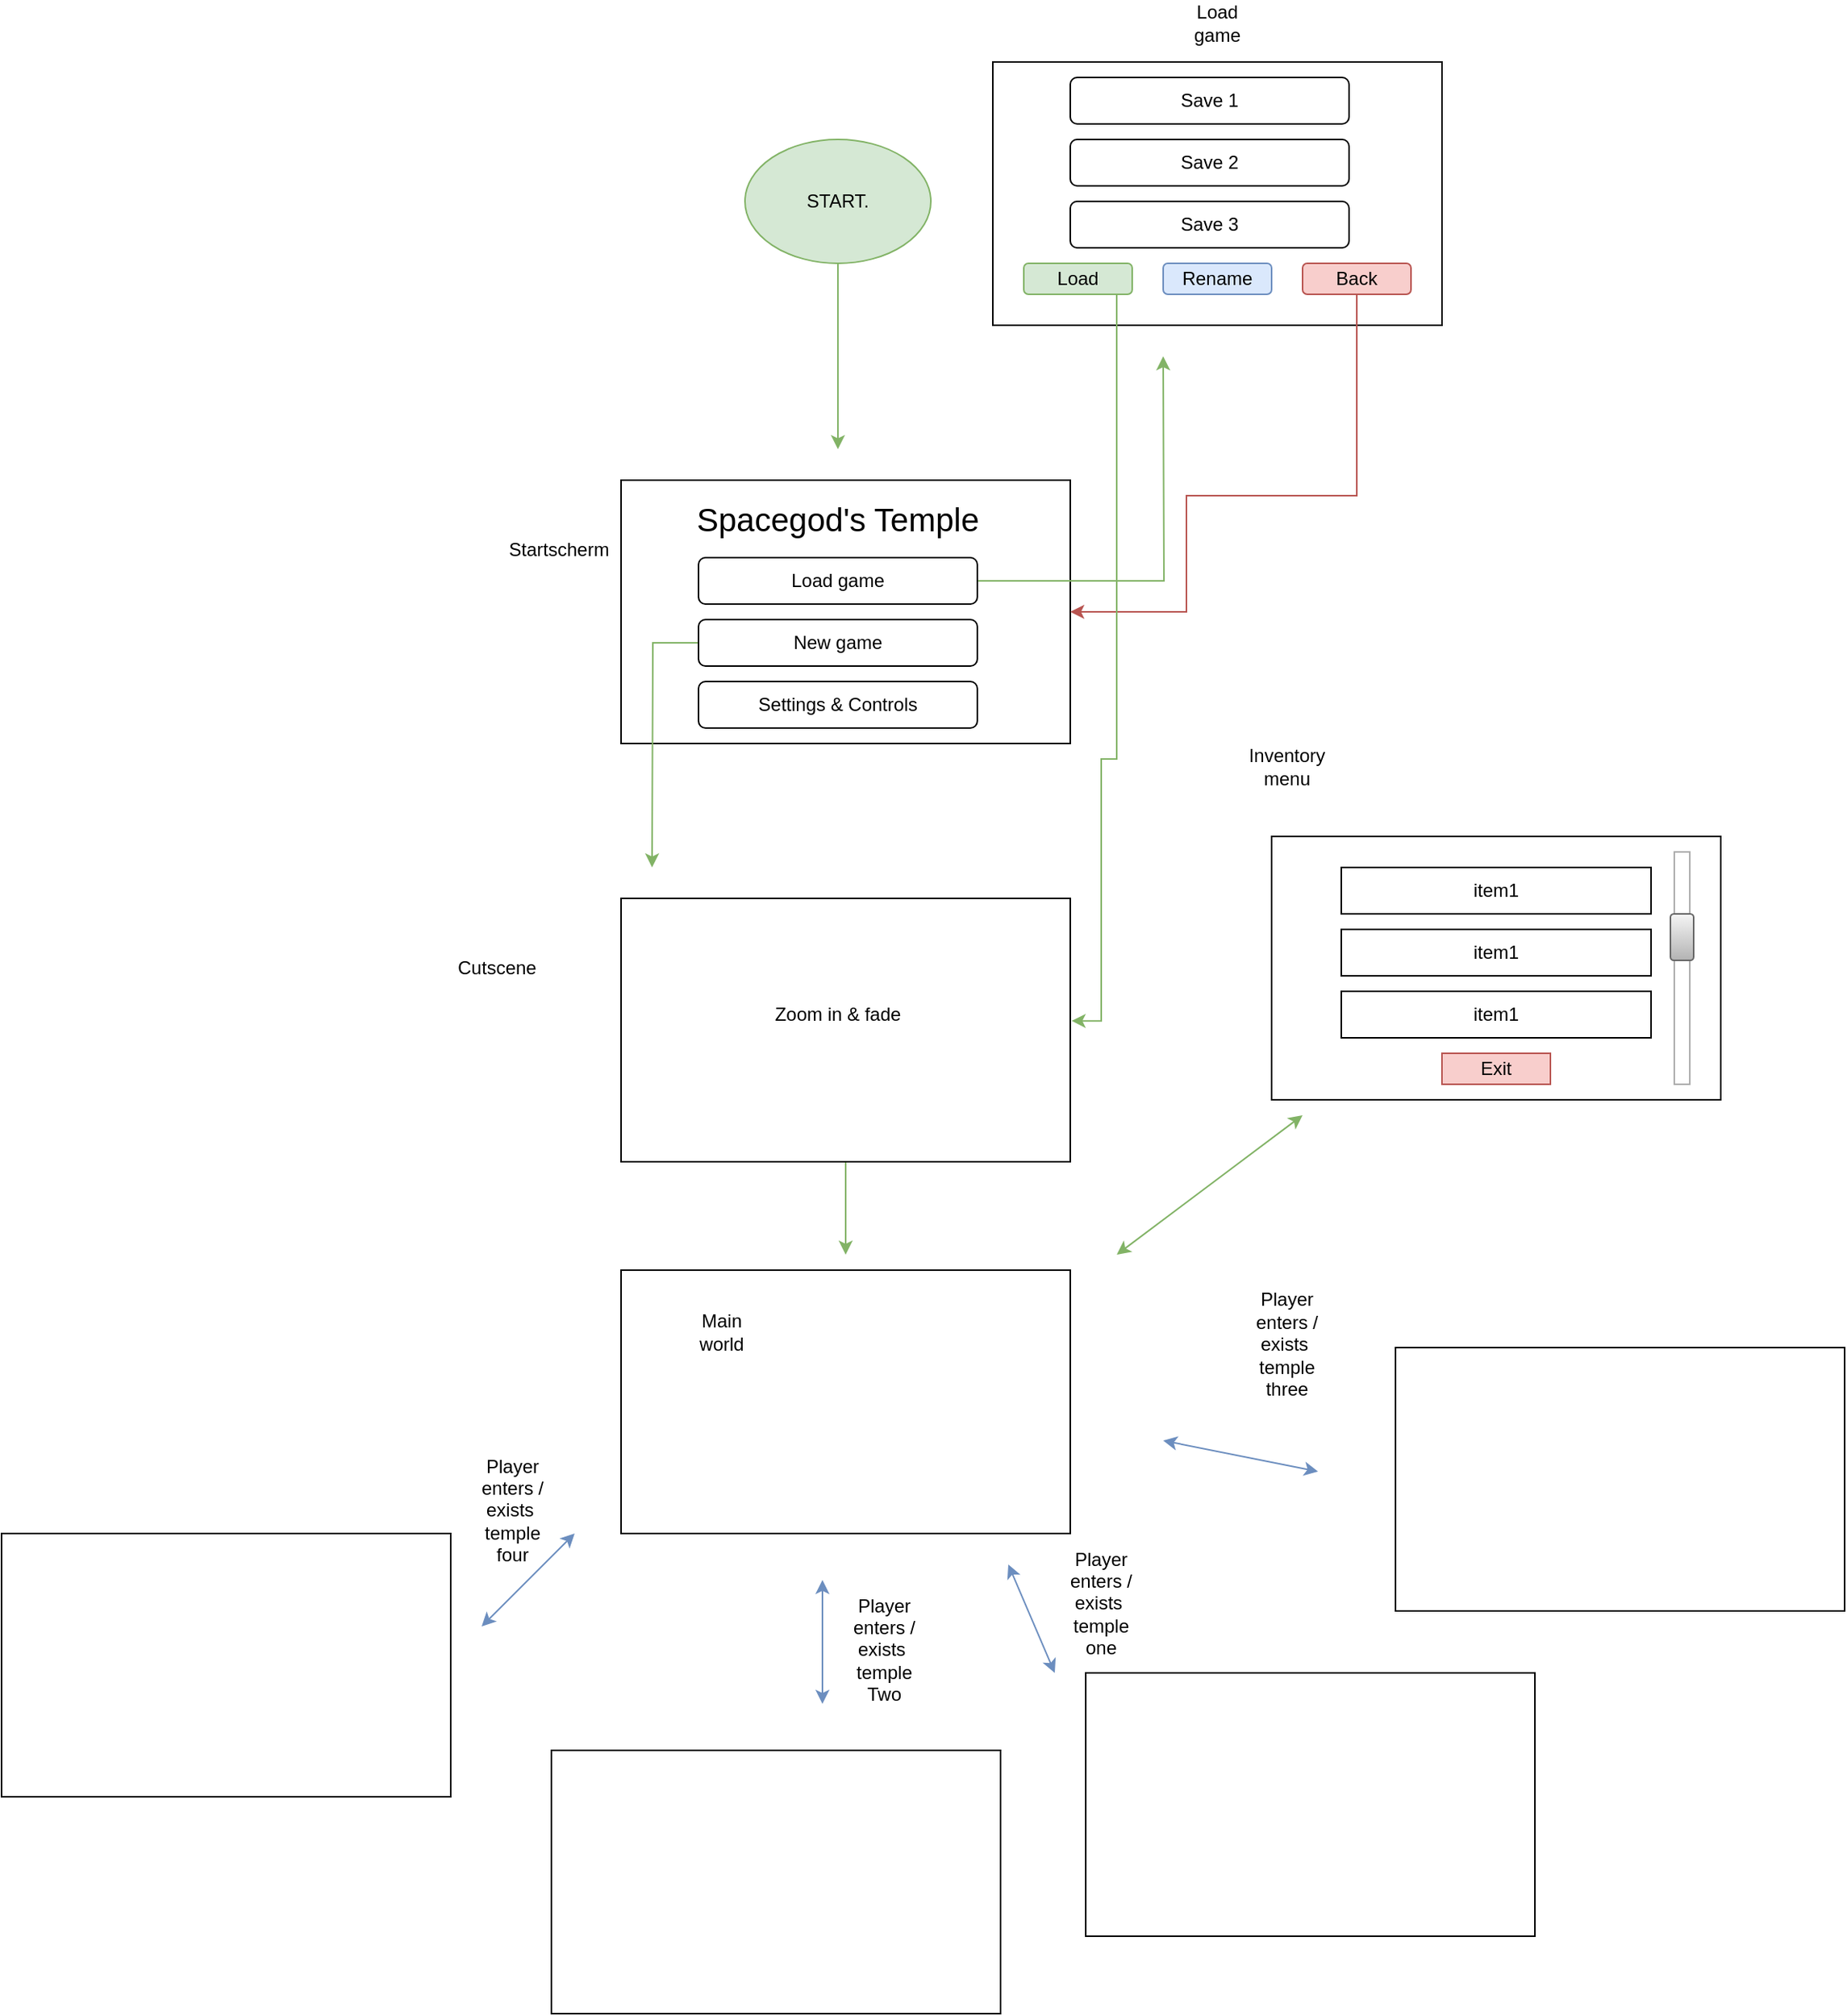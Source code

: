 <mxfile version="23.1.6" type="device">
  <diagram name="Pagina-1" id="wNKCJc2ML13nljG5a95H">
    <mxGraphModel dx="2876" dy="2338" grid="1" gridSize="10" guides="1" tooltips="1" connect="1" arrows="1" fold="1" page="1" pageScale="1" pageWidth="827" pageHeight="1169" math="0" shadow="0">
      <root>
        <mxCell id="0" />
        <mxCell id="1" parent="0" />
        <mxCell id="vGmPtLtx-GYa7RqPM0eq-1" value="" style="rounded=0;whiteSpace=wrap;html=1;" vertex="1" parent="1">
          <mxGeometry x="180" y="20" width="290" height="170" as="geometry" />
        </mxCell>
        <mxCell id="vGmPtLtx-GYa7RqPM0eq-4" style="edgeStyle=orthogonalEdgeStyle;rounded=0;orthogonalLoop=1;jettySize=auto;html=1;fillColor=#d5e8d4;strokeColor=#82b366;" edge="1" parent="1" source="vGmPtLtx-GYa7RqPM0eq-3">
          <mxGeometry relative="1" as="geometry">
            <mxPoint x="320" as="targetPoint" />
          </mxGeometry>
        </mxCell>
        <mxCell id="vGmPtLtx-GYa7RqPM0eq-3" value="START." style="ellipse;whiteSpace=wrap;html=1;fillColor=#d5e8d4;strokeColor=#82b366;" vertex="1" parent="1">
          <mxGeometry x="260" y="-200" width="120" height="80" as="geometry" />
        </mxCell>
        <mxCell id="vGmPtLtx-GYa7RqPM0eq-9" style="edgeStyle=orthogonalEdgeStyle;rounded=0;orthogonalLoop=1;jettySize=auto;html=1;fillColor=#d5e8d4;strokeColor=#82b366;" edge="1" parent="1" source="vGmPtLtx-GYa7RqPM0eq-6">
          <mxGeometry relative="1" as="geometry">
            <mxPoint x="530" y="-60" as="targetPoint" />
          </mxGeometry>
        </mxCell>
        <mxCell id="vGmPtLtx-GYa7RqPM0eq-6" value="Load game" style="rounded=1;whiteSpace=wrap;html=1;" vertex="1" parent="1">
          <mxGeometry x="230" y="70" width="180" height="30" as="geometry" />
        </mxCell>
        <mxCell id="vGmPtLtx-GYa7RqPM0eq-7" value="Settings &amp;amp; Controls" style="rounded=1;whiteSpace=wrap;html=1;" vertex="1" parent="1">
          <mxGeometry x="230" y="150" width="180" height="30" as="geometry" />
        </mxCell>
        <mxCell id="vGmPtLtx-GYa7RqPM0eq-35" style="edgeStyle=orthogonalEdgeStyle;rounded=0;orthogonalLoop=1;jettySize=auto;html=1;fillColor=#d5e8d4;strokeColor=#82b366;" edge="1" parent="1" source="vGmPtLtx-GYa7RqPM0eq-8">
          <mxGeometry relative="1" as="geometry">
            <mxPoint x="200" y="270" as="targetPoint" />
          </mxGeometry>
        </mxCell>
        <mxCell id="vGmPtLtx-GYa7RqPM0eq-8" value="New game" style="rounded=1;whiteSpace=wrap;html=1;" vertex="1" parent="1">
          <mxGeometry x="230" y="110" width="180" height="30" as="geometry" />
        </mxCell>
        <mxCell id="vGmPtLtx-GYa7RqPM0eq-10" value="" style="rounded=0;whiteSpace=wrap;html=1;" vertex="1" parent="1">
          <mxGeometry x="420" y="-250" width="290" height="170" as="geometry" />
        </mxCell>
        <mxCell id="vGmPtLtx-GYa7RqPM0eq-11" value="&lt;font style=&quot;font-size: 21px;&quot;&gt;Spacegod&#39;s Temple&lt;/font&gt;" style="text;html=1;align=center;verticalAlign=middle;whiteSpace=wrap;rounded=0;" vertex="1" parent="1">
          <mxGeometry x="215" y="20" width="210" height="50" as="geometry" />
        </mxCell>
        <mxCell id="vGmPtLtx-GYa7RqPM0eq-12" value="Save 1" style="rounded=1;whiteSpace=wrap;html=1;" vertex="1" parent="1">
          <mxGeometry x="470" y="-240" width="180" height="30" as="geometry" />
        </mxCell>
        <mxCell id="vGmPtLtx-GYa7RqPM0eq-13" value="Save 2" style="rounded=1;whiteSpace=wrap;html=1;" vertex="1" parent="1">
          <mxGeometry x="470" y="-200" width="180" height="30" as="geometry" />
        </mxCell>
        <mxCell id="vGmPtLtx-GYa7RqPM0eq-14" value="Save 3" style="rounded=1;whiteSpace=wrap;html=1;" vertex="1" parent="1">
          <mxGeometry x="470" y="-160" width="180" height="30" as="geometry" />
        </mxCell>
        <mxCell id="vGmPtLtx-GYa7RqPM0eq-16" value="Load" style="rounded=1;whiteSpace=wrap;html=1;fillColor=#d5e8d4;strokeColor=#82b366;" vertex="1" parent="1">
          <mxGeometry x="440" y="-120" width="70" height="20" as="geometry" />
        </mxCell>
        <mxCell id="vGmPtLtx-GYa7RqPM0eq-18" value="Load game" style="text;html=1;align=center;verticalAlign=middle;whiteSpace=wrap;rounded=0;" vertex="1" parent="1">
          <mxGeometry x="535" y="-290" width="60" height="30" as="geometry" />
        </mxCell>
        <mxCell id="vGmPtLtx-GYa7RqPM0eq-19" value="Startscherm" style="text;html=1;align=center;verticalAlign=middle;whiteSpace=wrap;rounded=0;" vertex="1" parent="1">
          <mxGeometry x="110" y="50" width="60" height="30" as="geometry" />
        </mxCell>
        <mxCell id="vGmPtLtx-GYa7RqPM0eq-20" value="Rename" style="rounded=1;whiteSpace=wrap;html=1;fillColor=#dae8fc;strokeColor=#6c8ebf;" vertex="1" parent="1">
          <mxGeometry x="530" y="-120" width="70" height="20" as="geometry" />
        </mxCell>
        <mxCell id="vGmPtLtx-GYa7RqPM0eq-25" style="edgeStyle=orthogonalEdgeStyle;rounded=0;orthogonalLoop=1;jettySize=auto;html=1;entryX=1;entryY=0.5;entryDx=0;entryDy=0;fillColor=#f8cecc;strokeColor=#b85450;" edge="1" parent="1" source="vGmPtLtx-GYa7RqPM0eq-21" target="vGmPtLtx-GYa7RqPM0eq-1">
          <mxGeometry relative="1" as="geometry">
            <Array as="points">
              <mxPoint x="655" y="30" />
              <mxPoint x="545" y="30" />
              <mxPoint x="545" y="105" />
            </Array>
          </mxGeometry>
        </mxCell>
        <mxCell id="vGmPtLtx-GYa7RqPM0eq-21" value="Back" style="rounded=1;whiteSpace=wrap;html=1;fillColor=#f8cecc;strokeColor=#b85450;" vertex="1" parent="1">
          <mxGeometry x="620" y="-120" width="70" height="20" as="geometry" />
        </mxCell>
        <mxCell id="vGmPtLtx-GYa7RqPM0eq-38" style="edgeStyle=orthogonalEdgeStyle;rounded=0;orthogonalLoop=1;jettySize=auto;html=1;fillColor=#d5e8d4;strokeColor=#82b366;" edge="1" parent="1" source="vGmPtLtx-GYa7RqPM0eq-27">
          <mxGeometry relative="1" as="geometry">
            <mxPoint x="325" y="520" as="targetPoint" />
          </mxGeometry>
        </mxCell>
        <mxCell id="vGmPtLtx-GYa7RqPM0eq-27" value="" style="rounded=0;whiteSpace=wrap;html=1;" vertex="1" parent="1">
          <mxGeometry x="180" y="290" width="290" height="170" as="geometry" />
        </mxCell>
        <mxCell id="vGmPtLtx-GYa7RqPM0eq-28" value="Cutscene" style="text;html=1;align=center;verticalAlign=middle;whiteSpace=wrap;rounded=0;" vertex="1" parent="1">
          <mxGeometry x="70" y="320" width="60" height="30" as="geometry" />
        </mxCell>
        <mxCell id="vGmPtLtx-GYa7RqPM0eq-33" value="Zoom in &amp;amp; fade" style="text;html=1;align=center;verticalAlign=middle;whiteSpace=wrap;rounded=0;" vertex="1" parent="1">
          <mxGeometry x="240" y="350" width="160" height="30" as="geometry" />
        </mxCell>
        <mxCell id="vGmPtLtx-GYa7RqPM0eq-34" style="edgeStyle=orthogonalEdgeStyle;rounded=0;orthogonalLoop=1;jettySize=auto;html=1;entryX=1.003;entryY=0.465;entryDx=0;entryDy=0;entryPerimeter=0;fillColor=#d5e8d4;strokeColor=#82b366;" edge="1" parent="1" source="vGmPtLtx-GYa7RqPM0eq-16" target="vGmPtLtx-GYa7RqPM0eq-27">
          <mxGeometry relative="1" as="geometry">
            <Array as="points">
              <mxPoint x="500" y="200" />
              <mxPoint x="490" y="200" />
              <mxPoint x="490" y="369" />
            </Array>
          </mxGeometry>
        </mxCell>
        <mxCell id="vGmPtLtx-GYa7RqPM0eq-36" value="" style="rounded=0;whiteSpace=wrap;html=1;" vertex="1" parent="1">
          <mxGeometry x="180" y="530" width="290" height="170" as="geometry" />
        </mxCell>
        <mxCell id="vGmPtLtx-GYa7RqPM0eq-37" value="Main world" style="text;html=1;align=center;verticalAlign=middle;whiteSpace=wrap;rounded=0;" vertex="1" parent="1">
          <mxGeometry x="215" y="555" width="60" height="30" as="geometry" />
        </mxCell>
        <mxCell id="vGmPtLtx-GYa7RqPM0eq-39" value="" style="rounded=0;whiteSpace=wrap;html=1;" vertex="1" parent="1">
          <mxGeometry x="480" y="790" width="290" height="170" as="geometry" />
        </mxCell>
        <mxCell id="vGmPtLtx-GYa7RqPM0eq-42" value="Player enters / exists&amp;nbsp; temple one" style="text;html=1;align=center;verticalAlign=middle;whiteSpace=wrap;rounded=0;" vertex="1" parent="1">
          <mxGeometry x="460" y="730" width="60" height="30" as="geometry" />
        </mxCell>
        <mxCell id="vGmPtLtx-GYa7RqPM0eq-44" value="" style="endArrow=classic;startArrow=classic;html=1;rounded=0;fillColor=#dae8fc;strokeColor=#6c8ebf;" edge="1" parent="1">
          <mxGeometry width="50" height="50" relative="1" as="geometry">
            <mxPoint x="460" y="790" as="sourcePoint" />
            <mxPoint x="430" y="720" as="targetPoint" />
          </mxGeometry>
        </mxCell>
        <mxCell id="vGmPtLtx-GYa7RqPM0eq-45" value="" style="endArrow=classic;startArrow=classic;html=1;rounded=0;fillColor=#dae8fc;strokeColor=#6c8ebf;" edge="1" parent="1">
          <mxGeometry width="50" height="50" relative="1" as="geometry">
            <mxPoint x="310" y="810" as="sourcePoint" />
            <mxPoint x="310" y="730" as="targetPoint" />
          </mxGeometry>
        </mxCell>
        <mxCell id="vGmPtLtx-GYa7RqPM0eq-46" value="" style="rounded=0;whiteSpace=wrap;html=1;" vertex="1" parent="1">
          <mxGeometry x="135" y="840" width="290" height="170" as="geometry" />
        </mxCell>
        <mxCell id="vGmPtLtx-GYa7RqPM0eq-47" value="Player enters / exists&amp;nbsp; temple Two" style="text;html=1;align=center;verticalAlign=middle;whiteSpace=wrap;rounded=0;" vertex="1" parent="1">
          <mxGeometry x="320" y="760" width="60" height="30" as="geometry" />
        </mxCell>
        <mxCell id="vGmPtLtx-GYa7RqPM0eq-48" value="Player enters / exists&amp;nbsp; temple three&lt;div&gt;&lt;br/&gt;&lt;/div&gt;" style="text;html=1;align=center;verticalAlign=middle;whiteSpace=wrap;rounded=0;" vertex="1" parent="1">
          <mxGeometry x="580" y="570" width="60" height="30" as="geometry" />
        </mxCell>
        <mxCell id="vGmPtLtx-GYa7RqPM0eq-49" value="" style="rounded=0;whiteSpace=wrap;html=1;" vertex="1" parent="1">
          <mxGeometry x="680" y="580" width="290" height="170" as="geometry" />
        </mxCell>
        <mxCell id="vGmPtLtx-GYa7RqPM0eq-50" value="" style="endArrow=classic;startArrow=classic;html=1;rounded=0;fillColor=#dae8fc;strokeColor=#6c8ebf;" edge="1" parent="1">
          <mxGeometry width="50" height="50" relative="1" as="geometry">
            <mxPoint x="630" y="660" as="sourcePoint" />
            <mxPoint x="530" y="640" as="targetPoint" />
          </mxGeometry>
        </mxCell>
        <mxCell id="vGmPtLtx-GYa7RqPM0eq-51" value="" style="rounded=0;whiteSpace=wrap;html=1;" vertex="1" parent="1">
          <mxGeometry x="-220" y="700" width="290" height="170" as="geometry" />
        </mxCell>
        <mxCell id="vGmPtLtx-GYa7RqPM0eq-52" value="" style="endArrow=classic;startArrow=classic;html=1;rounded=0;fillColor=#dae8fc;strokeColor=#6c8ebf;" edge="1" parent="1">
          <mxGeometry width="50" height="50" relative="1" as="geometry">
            <mxPoint x="90" y="760" as="sourcePoint" />
            <mxPoint x="150" y="700" as="targetPoint" />
          </mxGeometry>
        </mxCell>
        <mxCell id="vGmPtLtx-GYa7RqPM0eq-53" value="Player enters / exists&amp;nbsp; temple four" style="text;html=1;align=center;verticalAlign=middle;whiteSpace=wrap;rounded=0;" vertex="1" parent="1">
          <mxGeometry x="80" y="670" width="60" height="30" as="geometry" />
        </mxCell>
        <mxCell id="vGmPtLtx-GYa7RqPM0eq-55" value="" style="rounded=0;whiteSpace=wrap;html=1;" vertex="1" parent="1">
          <mxGeometry x="600" y="250" width="290" height="170" as="geometry" />
        </mxCell>
        <mxCell id="vGmPtLtx-GYa7RqPM0eq-56" value="Inventory menu" style="text;html=1;align=center;verticalAlign=middle;whiteSpace=wrap;rounded=0;" vertex="1" parent="1">
          <mxGeometry x="580" y="190" width="60" height="30" as="geometry" />
        </mxCell>
        <mxCell id="vGmPtLtx-GYa7RqPM0eq-57" value="item1" style="rounded=0;whiteSpace=wrap;html=1;" vertex="1" parent="1">
          <mxGeometry x="645" y="270" width="200" height="30" as="geometry" />
        </mxCell>
        <mxCell id="vGmPtLtx-GYa7RqPM0eq-58" value="" style="rounded=0;whiteSpace=wrap;html=1;strokeColor=#ADADAD;" vertex="1" parent="1">
          <mxGeometry x="860" y="260" width="10" height="150" as="geometry" />
        </mxCell>
        <mxCell id="vGmPtLtx-GYa7RqPM0eq-60" value="" style="rounded=1;whiteSpace=wrap;html=1;fillColor=#f5f5f5;strokeColor=#666666;gradientColor=#b3b3b3;" vertex="1" parent="1">
          <mxGeometry x="857.5" y="300" width="15" height="30" as="geometry" />
        </mxCell>
        <mxCell id="vGmPtLtx-GYa7RqPM0eq-64" value="item1" style="rounded=0;whiteSpace=wrap;html=1;" vertex="1" parent="1">
          <mxGeometry x="645" y="310" width="200" height="30" as="geometry" />
        </mxCell>
        <mxCell id="vGmPtLtx-GYa7RqPM0eq-65" value="item1" style="rounded=0;whiteSpace=wrap;html=1;" vertex="1" parent="1">
          <mxGeometry x="645" y="350" width="200" height="30" as="geometry" />
        </mxCell>
        <mxCell id="vGmPtLtx-GYa7RqPM0eq-66" value="Exit" style="rounded=0;whiteSpace=wrap;html=1;fillColor=#f8cecc;strokeColor=#b85450;" vertex="1" parent="1">
          <mxGeometry x="710" y="390" width="70" height="20" as="geometry" />
        </mxCell>
        <mxCell id="vGmPtLtx-GYa7RqPM0eq-69" value="" style="endArrow=classic;startArrow=classic;html=1;rounded=0;fillColor=#d5e8d4;strokeColor=#82b366;" edge="1" parent="1">
          <mxGeometry width="50" height="50" relative="1" as="geometry">
            <mxPoint x="500" y="520" as="sourcePoint" />
            <mxPoint x="620" y="430" as="targetPoint" />
          </mxGeometry>
        </mxCell>
      </root>
    </mxGraphModel>
  </diagram>
</mxfile>
